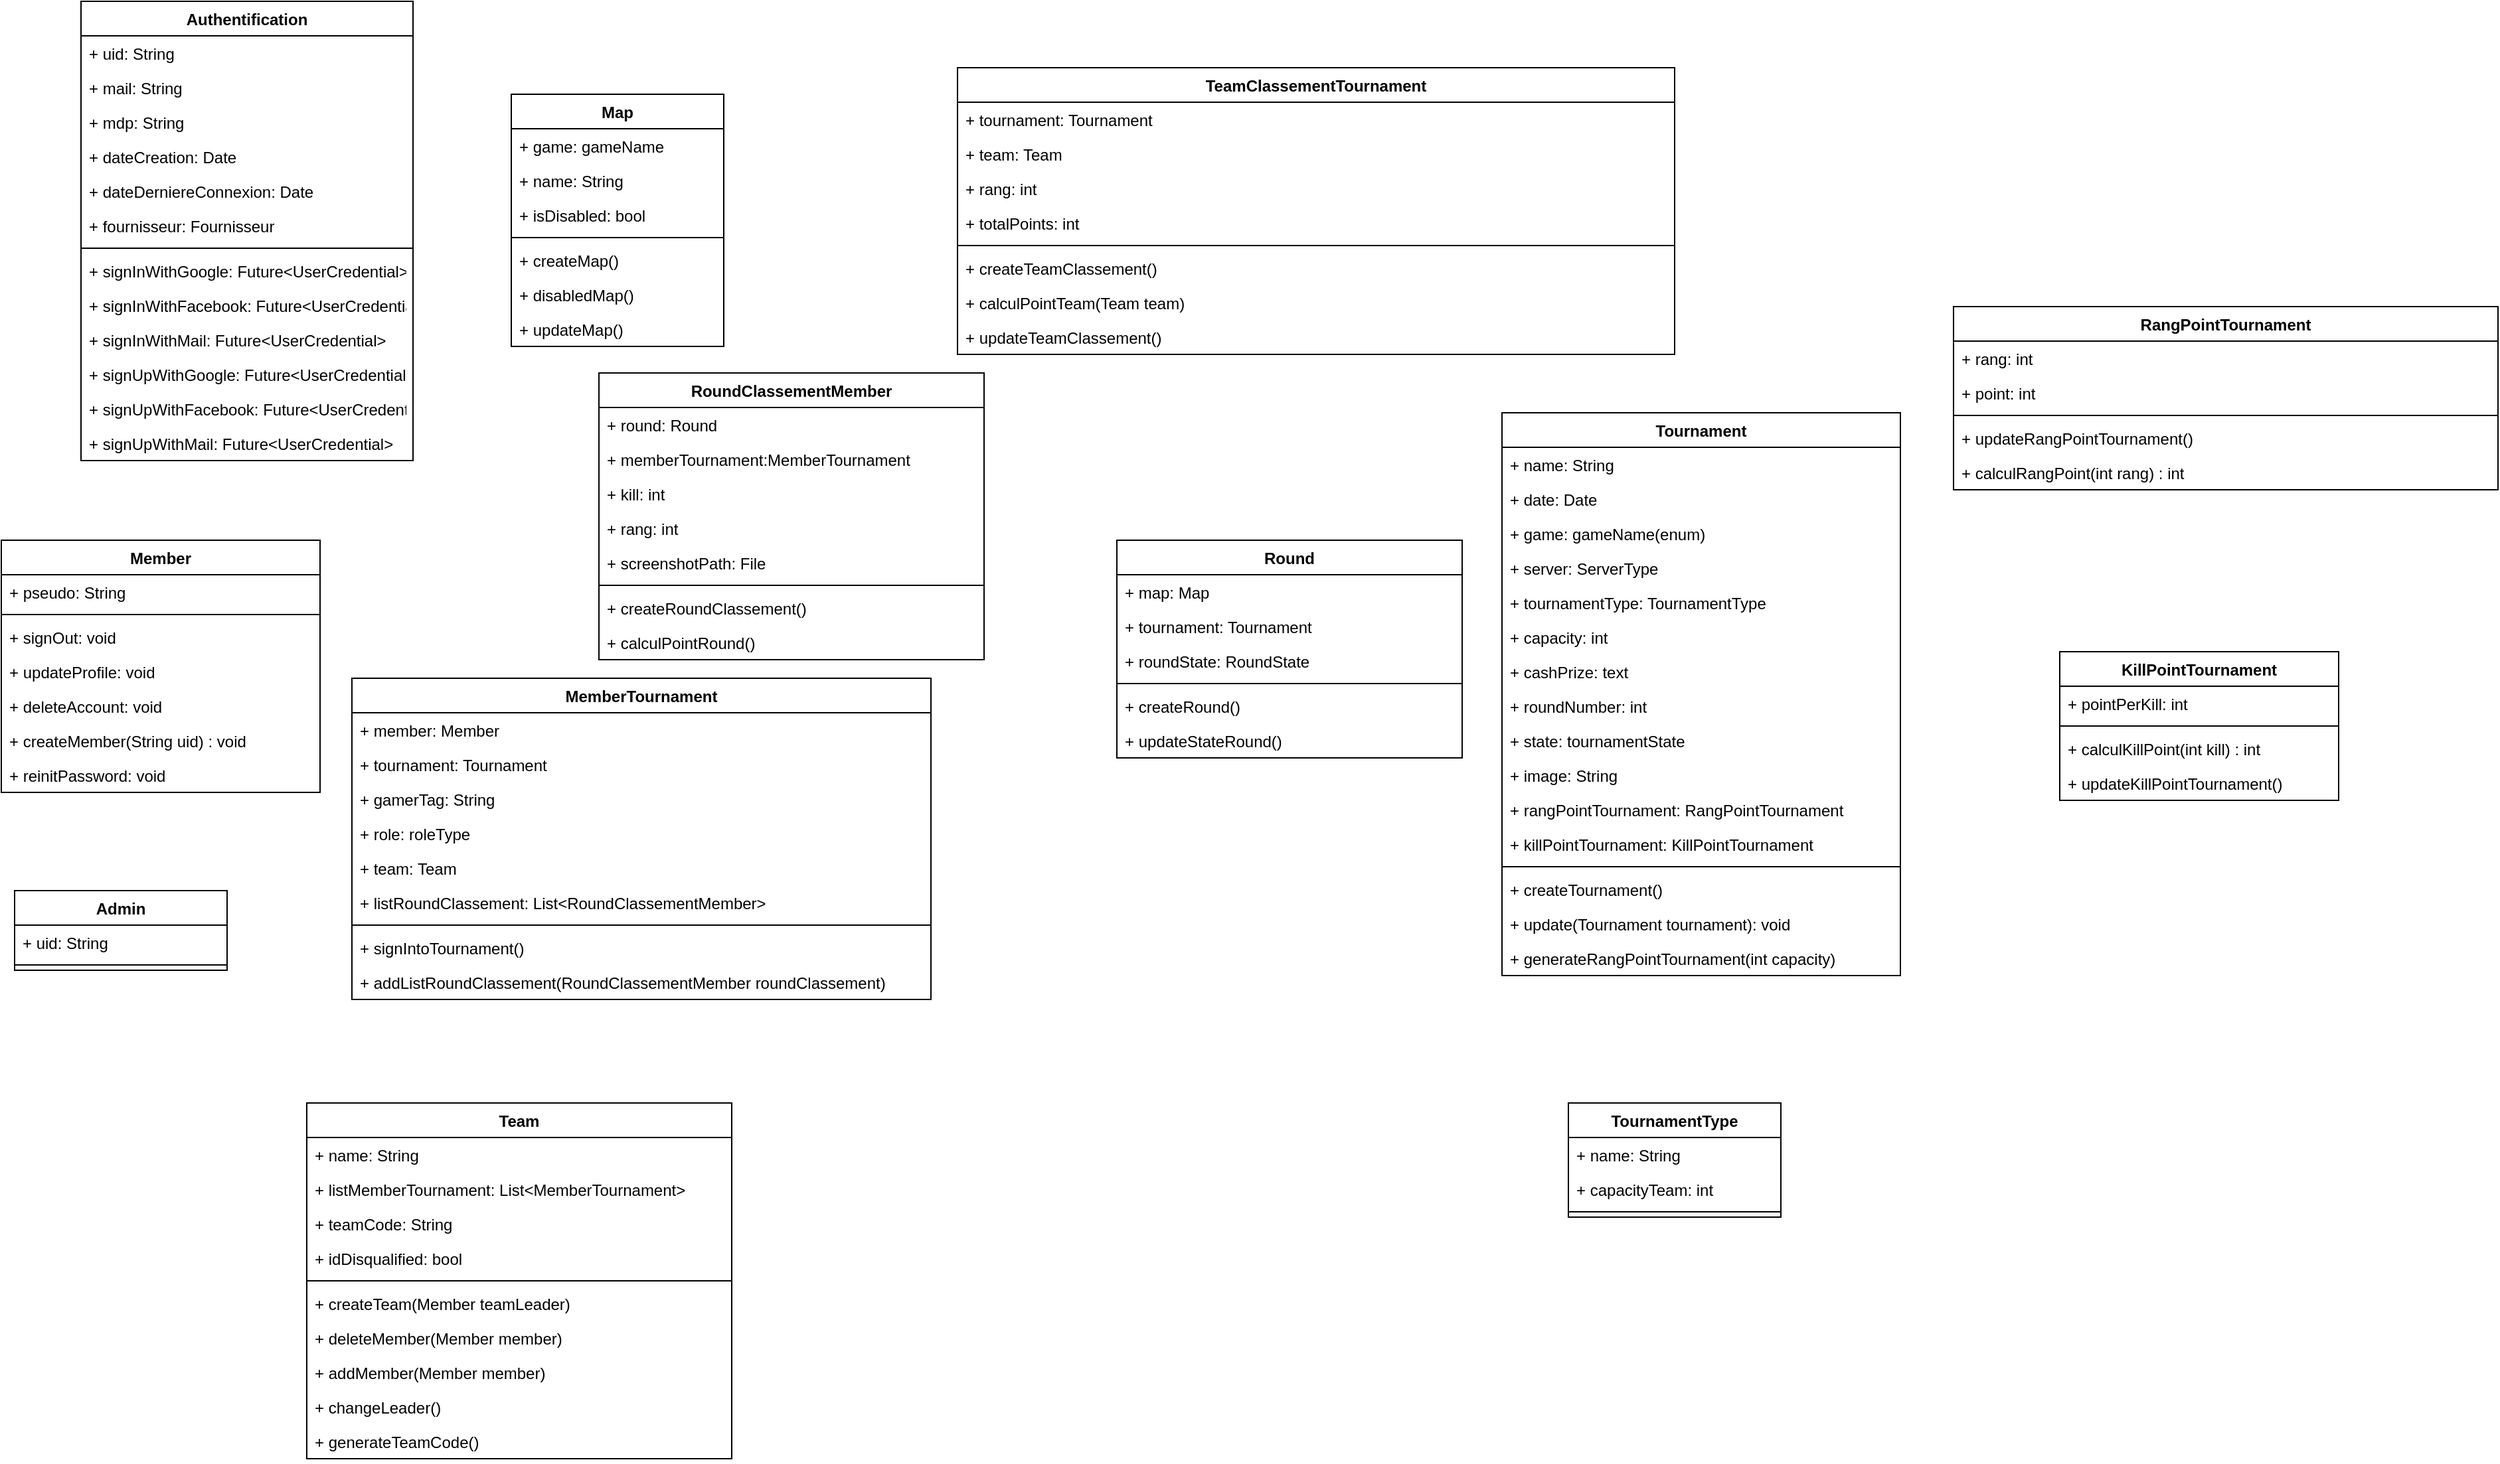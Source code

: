 <mxfile version="15.9.4" type="github">
  <diagram id="1tWPF88Opn-fbcpIkvMR" name="Page-1">
    <mxGraphModel dx="1726" dy="2124" grid="1" gridSize="10" guides="1" tooltips="1" connect="1" arrows="1" fold="1" page="1" pageScale="1" pageWidth="827" pageHeight="1169" math="0" shadow="0">
      <root>
        <mxCell id="0" />
        <mxCell id="1" parent="0" />
        <mxCell id="F7KjwhcBr52z3wiSlFCa-5" value="Member" style="swimlane;fontStyle=1;align=center;verticalAlign=top;childLayout=stackLayout;horizontal=1;startSize=26;horizontalStack=0;resizeParent=1;resizeParentMax=0;resizeLast=0;collapsible=1;marginBottom=0;" vertex="1" parent="1">
          <mxGeometry x="30" y="396" width="240" height="190" as="geometry" />
        </mxCell>
        <mxCell id="F7KjwhcBr52z3wiSlFCa-10" value="+ pseudo: String&#xa;" style="text;strokeColor=none;fillColor=none;align=left;verticalAlign=top;spacingLeft=4;spacingRight=4;overflow=hidden;rotatable=0;points=[[0,0.5],[1,0.5]];portConstraint=eastwest;" vertex="1" parent="F7KjwhcBr52z3wiSlFCa-5">
          <mxGeometry y="26" width="240" height="26" as="geometry" />
        </mxCell>
        <mxCell id="F7KjwhcBr52z3wiSlFCa-7" value="" style="line;strokeWidth=1;fillColor=none;align=left;verticalAlign=middle;spacingTop=-1;spacingLeft=3;spacingRight=3;rotatable=0;labelPosition=right;points=[];portConstraint=eastwest;" vertex="1" parent="F7KjwhcBr52z3wiSlFCa-5">
          <mxGeometry y="52" width="240" height="8" as="geometry" />
        </mxCell>
        <mxCell id="F7KjwhcBr52z3wiSlFCa-8" value="+ signOut: void" style="text;strokeColor=none;fillColor=none;align=left;verticalAlign=top;spacingLeft=4;spacingRight=4;overflow=hidden;rotatable=0;points=[[0,0.5],[1,0.5]];portConstraint=eastwest;" vertex="1" parent="F7KjwhcBr52z3wiSlFCa-5">
          <mxGeometry y="60" width="240" height="26" as="geometry" />
        </mxCell>
        <mxCell id="F7KjwhcBr52z3wiSlFCa-114" value="+ updateProfile: void" style="text;strokeColor=none;fillColor=none;align=left;verticalAlign=top;spacingLeft=4;spacingRight=4;overflow=hidden;rotatable=0;points=[[0,0.5],[1,0.5]];portConstraint=eastwest;" vertex="1" parent="F7KjwhcBr52z3wiSlFCa-5">
          <mxGeometry y="86" width="240" height="26" as="geometry" />
        </mxCell>
        <mxCell id="F7KjwhcBr52z3wiSlFCa-115" value="+ deleteAccount: void" style="text;strokeColor=none;fillColor=none;align=left;verticalAlign=top;spacingLeft=4;spacingRight=4;overflow=hidden;rotatable=0;points=[[0,0.5],[1,0.5]];portConstraint=eastwest;" vertex="1" parent="F7KjwhcBr52z3wiSlFCa-5">
          <mxGeometry y="112" width="240" height="26" as="geometry" />
        </mxCell>
        <mxCell id="F7KjwhcBr52z3wiSlFCa-120" value="+ createMember(String uid) : void" style="text;strokeColor=none;fillColor=none;align=left;verticalAlign=top;spacingLeft=4;spacingRight=4;overflow=hidden;rotatable=0;points=[[0,0.5],[1,0.5]];portConstraint=eastwest;" vertex="1" parent="F7KjwhcBr52z3wiSlFCa-5">
          <mxGeometry y="138" width="240" height="26" as="geometry" />
        </mxCell>
        <mxCell id="F7KjwhcBr52z3wiSlFCa-122" value="+ reinitPassword: void" style="text;strokeColor=none;fillColor=none;align=left;verticalAlign=top;spacingLeft=4;spacingRight=4;overflow=hidden;rotatable=0;points=[[0,0.5],[1,0.5]];portConstraint=eastwest;" vertex="1" parent="F7KjwhcBr52z3wiSlFCa-5">
          <mxGeometry y="164" width="240" height="26" as="geometry" />
        </mxCell>
        <mxCell id="F7KjwhcBr52z3wiSlFCa-12" value="Authentification" style="swimlane;fontStyle=1;align=center;verticalAlign=top;childLayout=stackLayout;horizontal=1;startSize=26;horizontalStack=0;resizeParent=1;resizeParentMax=0;resizeLast=0;collapsible=1;marginBottom=0;" vertex="1" parent="1">
          <mxGeometry x="90" y="-10" width="250" height="346" as="geometry" />
        </mxCell>
        <mxCell id="F7KjwhcBr52z3wiSlFCa-13" value="+ uid: String" style="text;strokeColor=none;fillColor=none;align=left;verticalAlign=top;spacingLeft=4;spacingRight=4;overflow=hidden;rotatable=0;points=[[0,0.5],[1,0.5]];portConstraint=eastwest;" vertex="1" parent="F7KjwhcBr52z3wiSlFCa-12">
          <mxGeometry y="26" width="250" height="26" as="geometry" />
        </mxCell>
        <mxCell id="F7KjwhcBr52z3wiSlFCa-16" value="+ mail: String" style="text;strokeColor=none;fillColor=none;align=left;verticalAlign=top;spacingLeft=4;spacingRight=4;overflow=hidden;rotatable=0;points=[[0,0.5],[1,0.5]];portConstraint=eastwest;" vertex="1" parent="F7KjwhcBr52z3wiSlFCa-12">
          <mxGeometry y="52" width="250" height="26" as="geometry" />
        </mxCell>
        <mxCell id="F7KjwhcBr52z3wiSlFCa-17" value="+ mdp: String" style="text;strokeColor=none;fillColor=none;align=left;verticalAlign=top;spacingLeft=4;spacingRight=4;overflow=hidden;rotatable=0;points=[[0,0.5],[1,0.5]];portConstraint=eastwest;" vertex="1" parent="F7KjwhcBr52z3wiSlFCa-12">
          <mxGeometry y="78" width="250" height="26" as="geometry" />
        </mxCell>
        <mxCell id="F7KjwhcBr52z3wiSlFCa-18" value="+ dateCreation: Date" style="text;strokeColor=none;fillColor=none;align=left;verticalAlign=top;spacingLeft=4;spacingRight=4;overflow=hidden;rotatable=0;points=[[0,0.5],[1,0.5]];portConstraint=eastwest;" vertex="1" parent="F7KjwhcBr52z3wiSlFCa-12">
          <mxGeometry y="104" width="250" height="26" as="geometry" />
        </mxCell>
        <mxCell id="F7KjwhcBr52z3wiSlFCa-19" value="+ dateDerniereConnexion: Date" style="text;strokeColor=none;fillColor=none;align=left;verticalAlign=top;spacingLeft=4;spacingRight=4;overflow=hidden;rotatable=0;points=[[0,0.5],[1,0.5]];portConstraint=eastwest;" vertex="1" parent="F7KjwhcBr52z3wiSlFCa-12">
          <mxGeometry y="130" width="250" height="26" as="geometry" />
        </mxCell>
        <mxCell id="F7KjwhcBr52z3wiSlFCa-20" value="+ fournisseur: Fournisseur" style="text;strokeColor=none;fillColor=none;align=left;verticalAlign=top;spacingLeft=4;spacingRight=4;overflow=hidden;rotatable=0;points=[[0,0.5],[1,0.5]];portConstraint=eastwest;" vertex="1" parent="F7KjwhcBr52z3wiSlFCa-12">
          <mxGeometry y="156" width="250" height="26" as="geometry" />
        </mxCell>
        <mxCell id="F7KjwhcBr52z3wiSlFCa-14" value="" style="line;strokeWidth=1;fillColor=none;align=left;verticalAlign=middle;spacingTop=-1;spacingLeft=3;spacingRight=3;rotatable=0;labelPosition=right;points=[];portConstraint=eastwest;" vertex="1" parent="F7KjwhcBr52z3wiSlFCa-12">
          <mxGeometry y="182" width="250" height="8" as="geometry" />
        </mxCell>
        <mxCell id="F7KjwhcBr52z3wiSlFCa-15" value="+ signInWithGoogle: Future&lt;UserCredential&gt;" style="text;strokeColor=none;fillColor=none;align=left;verticalAlign=top;spacingLeft=4;spacingRight=4;overflow=hidden;rotatable=0;points=[[0,0.5],[1,0.5]];portConstraint=eastwest;" vertex="1" parent="F7KjwhcBr52z3wiSlFCa-12">
          <mxGeometry y="190" width="250" height="26" as="geometry" />
        </mxCell>
        <mxCell id="F7KjwhcBr52z3wiSlFCa-21" value="+ signInWithFacebook: Future&lt;UserCredential&gt;" style="text;strokeColor=none;fillColor=none;align=left;verticalAlign=top;spacingLeft=4;spacingRight=4;overflow=hidden;rotatable=0;points=[[0,0.5],[1,0.5]];portConstraint=eastwest;" vertex="1" parent="F7KjwhcBr52z3wiSlFCa-12">
          <mxGeometry y="216" width="250" height="26" as="geometry" />
        </mxCell>
        <mxCell id="F7KjwhcBr52z3wiSlFCa-22" value="+ signInWithMail: Future&lt;UserCredential&gt;" style="text;strokeColor=none;fillColor=none;align=left;verticalAlign=top;spacingLeft=4;spacingRight=4;overflow=hidden;rotatable=0;points=[[0,0.5],[1,0.5]];portConstraint=eastwest;" vertex="1" parent="F7KjwhcBr52z3wiSlFCa-12">
          <mxGeometry y="242" width="250" height="26" as="geometry" />
        </mxCell>
        <mxCell id="F7KjwhcBr52z3wiSlFCa-116" value="+ signUpWithGoogle: Future&lt;UserCredential&gt;" style="text;strokeColor=none;fillColor=none;align=left;verticalAlign=top;spacingLeft=4;spacingRight=4;overflow=hidden;rotatable=0;points=[[0,0.5],[1,0.5]];portConstraint=eastwest;" vertex="1" parent="F7KjwhcBr52z3wiSlFCa-12">
          <mxGeometry y="268" width="250" height="26" as="geometry" />
        </mxCell>
        <mxCell id="F7KjwhcBr52z3wiSlFCa-117" value="+ signUpWithFacebook: Future&lt;UserCredential&gt;" style="text;strokeColor=none;fillColor=none;align=left;verticalAlign=top;spacingLeft=4;spacingRight=4;overflow=hidden;rotatable=0;points=[[0,0.5],[1,0.5]];portConstraint=eastwest;" vertex="1" parent="F7KjwhcBr52z3wiSlFCa-12">
          <mxGeometry y="294" width="250" height="26" as="geometry" />
        </mxCell>
        <mxCell id="F7KjwhcBr52z3wiSlFCa-118" value="+ signUpWithMail: Future&lt;UserCredential&gt;" style="text;strokeColor=none;fillColor=none;align=left;verticalAlign=top;spacingLeft=4;spacingRight=4;overflow=hidden;rotatable=0;points=[[0,0.5],[1,0.5]];portConstraint=eastwest;" vertex="1" parent="F7KjwhcBr52z3wiSlFCa-12">
          <mxGeometry y="320" width="250" height="26" as="geometry" />
        </mxCell>
        <mxCell id="F7KjwhcBr52z3wiSlFCa-27" value="Tournament" style="swimlane;fontStyle=1;align=center;verticalAlign=top;childLayout=stackLayout;horizontal=1;startSize=26;horizontalStack=0;resizeParent=1;resizeParentMax=0;resizeLast=0;collapsible=1;marginBottom=0;" vertex="1" parent="1">
          <mxGeometry x="1160" y="300" width="300" height="424" as="geometry" />
        </mxCell>
        <mxCell id="F7KjwhcBr52z3wiSlFCa-28" value="+ name: String" style="text;strokeColor=none;fillColor=none;align=left;verticalAlign=top;spacingLeft=4;spacingRight=4;overflow=hidden;rotatable=0;points=[[0,0.5],[1,0.5]];portConstraint=eastwest;" vertex="1" parent="F7KjwhcBr52z3wiSlFCa-27">
          <mxGeometry y="26" width="300" height="26" as="geometry" />
        </mxCell>
        <mxCell id="F7KjwhcBr52z3wiSlFCa-31" value="+ date: Date" style="text;strokeColor=none;fillColor=none;align=left;verticalAlign=top;spacingLeft=4;spacingRight=4;overflow=hidden;rotatable=0;points=[[0,0.5],[1,0.5]];portConstraint=eastwest;" vertex="1" parent="F7KjwhcBr52z3wiSlFCa-27">
          <mxGeometry y="52" width="300" height="26" as="geometry" />
        </mxCell>
        <mxCell id="F7KjwhcBr52z3wiSlFCa-32" value="+ game: gameName(enum)" style="text;strokeColor=none;fillColor=none;align=left;verticalAlign=top;spacingLeft=4;spacingRight=4;overflow=hidden;rotatable=0;points=[[0,0.5],[1,0.5]];portConstraint=eastwest;" vertex="1" parent="F7KjwhcBr52z3wiSlFCa-27">
          <mxGeometry y="78" width="300" height="26" as="geometry" />
        </mxCell>
        <mxCell id="F7KjwhcBr52z3wiSlFCa-33" value="+ server: ServerType" style="text;strokeColor=none;fillColor=none;align=left;verticalAlign=top;spacingLeft=4;spacingRight=4;overflow=hidden;rotatable=0;points=[[0,0.5],[1,0.5]];portConstraint=eastwest;" vertex="1" parent="F7KjwhcBr52z3wiSlFCa-27">
          <mxGeometry y="104" width="300" height="26" as="geometry" />
        </mxCell>
        <mxCell id="F7KjwhcBr52z3wiSlFCa-35" value="+ tournamentType: TournamentType" style="text;strokeColor=none;fillColor=none;align=left;verticalAlign=top;spacingLeft=4;spacingRight=4;overflow=hidden;rotatable=0;points=[[0,0.5],[1,0.5]];portConstraint=eastwest;" vertex="1" parent="F7KjwhcBr52z3wiSlFCa-27">
          <mxGeometry y="130" width="300" height="26" as="geometry" />
        </mxCell>
        <mxCell id="F7KjwhcBr52z3wiSlFCa-36" value="+ capacity: int" style="text;strokeColor=none;fillColor=none;align=left;verticalAlign=top;spacingLeft=4;spacingRight=4;overflow=hidden;rotatable=0;points=[[0,0.5],[1,0.5]];portConstraint=eastwest;" vertex="1" parent="F7KjwhcBr52z3wiSlFCa-27">
          <mxGeometry y="156" width="300" height="26" as="geometry" />
        </mxCell>
        <mxCell id="F7KjwhcBr52z3wiSlFCa-37" value="+ cashPrize: text" style="text;strokeColor=none;fillColor=none;align=left;verticalAlign=top;spacingLeft=4;spacingRight=4;overflow=hidden;rotatable=0;points=[[0,0.5],[1,0.5]];portConstraint=eastwest;" vertex="1" parent="F7KjwhcBr52z3wiSlFCa-27">
          <mxGeometry y="182" width="300" height="26" as="geometry" />
        </mxCell>
        <mxCell id="F7KjwhcBr52z3wiSlFCa-46" value="+ roundNumber: int" style="text;strokeColor=none;fillColor=none;align=left;verticalAlign=top;spacingLeft=4;spacingRight=4;overflow=hidden;rotatable=0;points=[[0,0.5],[1,0.5]];portConstraint=eastwest;" vertex="1" parent="F7KjwhcBr52z3wiSlFCa-27">
          <mxGeometry y="208" width="300" height="26" as="geometry" />
        </mxCell>
        <mxCell id="F7KjwhcBr52z3wiSlFCa-59" value="+ state: tournamentState" style="text;strokeColor=none;fillColor=none;align=left;verticalAlign=top;spacingLeft=4;spacingRight=4;overflow=hidden;rotatable=0;points=[[0,0.5],[1,0.5]];portConstraint=eastwest;" vertex="1" parent="F7KjwhcBr52z3wiSlFCa-27">
          <mxGeometry y="234" width="300" height="26" as="geometry" />
        </mxCell>
        <mxCell id="F7KjwhcBr52z3wiSlFCa-113" value="+ image: String" style="text;strokeColor=none;fillColor=none;align=left;verticalAlign=top;spacingLeft=4;spacingRight=4;overflow=hidden;rotatable=0;points=[[0,0.5],[1,0.5]];portConstraint=eastwest;" vertex="1" parent="F7KjwhcBr52z3wiSlFCa-27">
          <mxGeometry y="260" width="300" height="26" as="geometry" />
        </mxCell>
        <mxCell id="F7KjwhcBr52z3wiSlFCa-144" value="+ rangPointTournament: RangPointTournament" style="text;strokeColor=none;fillColor=none;align=left;verticalAlign=top;spacingLeft=4;spacingRight=4;overflow=hidden;rotatable=0;points=[[0,0.5],[1,0.5]];portConstraint=eastwest;" vertex="1" parent="F7KjwhcBr52z3wiSlFCa-27">
          <mxGeometry y="286" width="300" height="26" as="geometry" />
        </mxCell>
        <mxCell id="F7KjwhcBr52z3wiSlFCa-145" value="+ killPointTournament: KillPointTournament" style="text;strokeColor=none;fillColor=none;align=left;verticalAlign=top;spacingLeft=4;spacingRight=4;overflow=hidden;rotatable=0;points=[[0,0.5],[1,0.5]];portConstraint=eastwest;" vertex="1" parent="F7KjwhcBr52z3wiSlFCa-27">
          <mxGeometry y="312" width="300" height="26" as="geometry" />
        </mxCell>
        <mxCell id="F7KjwhcBr52z3wiSlFCa-29" value="" style="line;strokeWidth=1;fillColor=none;align=left;verticalAlign=middle;spacingTop=-1;spacingLeft=3;spacingRight=3;rotatable=0;labelPosition=right;points=[];portConstraint=eastwest;" vertex="1" parent="F7KjwhcBr52z3wiSlFCa-27">
          <mxGeometry y="338" width="300" height="8" as="geometry" />
        </mxCell>
        <mxCell id="F7KjwhcBr52z3wiSlFCa-30" value="+ createTournament()" style="text;strokeColor=none;fillColor=none;align=left;verticalAlign=top;spacingLeft=4;spacingRight=4;overflow=hidden;rotatable=0;points=[[0,0.5],[1,0.5]];portConstraint=eastwest;" vertex="1" parent="F7KjwhcBr52z3wiSlFCa-27">
          <mxGeometry y="346" width="300" height="26" as="geometry" />
        </mxCell>
        <mxCell id="F7KjwhcBr52z3wiSlFCa-123" value="+ update(Tournament tournament): void" style="text;strokeColor=none;fillColor=none;align=left;verticalAlign=top;spacingLeft=4;spacingRight=4;overflow=hidden;rotatable=0;points=[[0,0.5],[1,0.5]];portConstraint=eastwest;" vertex="1" parent="F7KjwhcBr52z3wiSlFCa-27">
          <mxGeometry y="372" width="300" height="26" as="geometry" />
        </mxCell>
        <mxCell id="F7KjwhcBr52z3wiSlFCa-146" value="+ generateRangPointTournament(int capacity)" style="text;strokeColor=none;fillColor=none;align=left;verticalAlign=top;spacingLeft=4;spacingRight=4;overflow=hidden;rotatable=0;points=[[0,0.5],[1,0.5]];portConstraint=eastwest;" vertex="1" parent="F7KjwhcBr52z3wiSlFCa-27">
          <mxGeometry y="398" width="300" height="26" as="geometry" />
        </mxCell>
        <mxCell id="F7KjwhcBr52z3wiSlFCa-38" value="Admin" style="swimlane;fontStyle=1;align=center;verticalAlign=top;childLayout=stackLayout;horizontal=1;startSize=26;horizontalStack=0;resizeParent=1;resizeParentMax=0;resizeLast=0;collapsible=1;marginBottom=0;" vertex="1" parent="1">
          <mxGeometry x="40" y="660" width="160" height="60" as="geometry" />
        </mxCell>
        <mxCell id="F7KjwhcBr52z3wiSlFCa-39" value="+ uid: String" style="text;strokeColor=none;fillColor=none;align=left;verticalAlign=top;spacingLeft=4;spacingRight=4;overflow=hidden;rotatable=0;points=[[0,0.5],[1,0.5]];portConstraint=eastwest;" vertex="1" parent="F7KjwhcBr52z3wiSlFCa-38">
          <mxGeometry y="26" width="160" height="26" as="geometry" />
        </mxCell>
        <mxCell id="F7KjwhcBr52z3wiSlFCa-40" value="" style="line;strokeWidth=1;fillColor=none;align=left;verticalAlign=middle;spacingTop=-1;spacingLeft=3;spacingRight=3;rotatable=0;labelPosition=right;points=[];portConstraint=eastwest;" vertex="1" parent="F7KjwhcBr52z3wiSlFCa-38">
          <mxGeometry y="52" width="160" height="8" as="geometry" />
        </mxCell>
        <mxCell id="F7KjwhcBr52z3wiSlFCa-42" value="Round" style="swimlane;fontStyle=1;align=center;verticalAlign=top;childLayout=stackLayout;horizontal=1;startSize=26;horizontalStack=0;resizeParent=1;resizeParentMax=0;resizeLast=0;collapsible=1;marginBottom=0;" vertex="1" parent="1">
          <mxGeometry x="870" y="396" width="260" height="164" as="geometry" />
        </mxCell>
        <mxCell id="F7KjwhcBr52z3wiSlFCa-43" value="+ map: Map" style="text;strokeColor=none;fillColor=none;align=left;verticalAlign=top;spacingLeft=4;spacingRight=4;overflow=hidden;rotatable=0;points=[[0,0.5],[1,0.5]];portConstraint=eastwest;" vertex="1" parent="F7KjwhcBr52z3wiSlFCa-42">
          <mxGeometry y="26" width="260" height="26" as="geometry" />
        </mxCell>
        <mxCell id="F7KjwhcBr52z3wiSlFCa-47" value="+ tournament: Tournament" style="text;strokeColor=none;fillColor=none;align=left;verticalAlign=top;spacingLeft=4;spacingRight=4;overflow=hidden;rotatable=0;points=[[0,0.5],[1,0.5]];portConstraint=eastwest;" vertex="1" parent="F7KjwhcBr52z3wiSlFCa-42">
          <mxGeometry y="52" width="260" height="26" as="geometry" />
        </mxCell>
        <mxCell id="F7KjwhcBr52z3wiSlFCa-131" value="+ roundState: RoundState" style="text;strokeColor=none;fillColor=none;align=left;verticalAlign=top;spacingLeft=4;spacingRight=4;overflow=hidden;rotatable=0;points=[[0,0.5],[1,0.5]];portConstraint=eastwest;" vertex="1" parent="F7KjwhcBr52z3wiSlFCa-42">
          <mxGeometry y="78" width="260" height="26" as="geometry" />
        </mxCell>
        <mxCell id="F7KjwhcBr52z3wiSlFCa-44" value="" style="line;strokeWidth=1;fillColor=none;align=left;verticalAlign=middle;spacingTop=-1;spacingLeft=3;spacingRight=3;rotatable=0;labelPosition=right;points=[];portConstraint=eastwest;" vertex="1" parent="F7KjwhcBr52z3wiSlFCa-42">
          <mxGeometry y="104" width="260" height="8" as="geometry" />
        </mxCell>
        <mxCell id="F7KjwhcBr52z3wiSlFCa-45" value="+ createRound()" style="text;strokeColor=none;fillColor=none;align=left;verticalAlign=top;spacingLeft=4;spacingRight=4;overflow=hidden;rotatable=0;points=[[0,0.5],[1,0.5]];portConstraint=eastwest;" vertex="1" parent="F7KjwhcBr52z3wiSlFCa-42">
          <mxGeometry y="112" width="260" height="26" as="geometry" />
        </mxCell>
        <mxCell id="F7KjwhcBr52z3wiSlFCa-132" value="+ updateStateRound()" style="text;strokeColor=none;fillColor=none;align=left;verticalAlign=top;spacingLeft=4;spacingRight=4;overflow=hidden;rotatable=0;points=[[0,0.5],[1,0.5]];portConstraint=eastwest;" vertex="1" parent="F7KjwhcBr52z3wiSlFCa-42">
          <mxGeometry y="138" width="260" height="26" as="geometry" />
        </mxCell>
        <mxCell id="F7KjwhcBr52z3wiSlFCa-48" value="Map" style="swimlane;fontStyle=1;align=center;verticalAlign=top;childLayout=stackLayout;horizontal=1;startSize=26;horizontalStack=0;resizeParent=1;resizeParentMax=0;resizeLast=0;collapsible=1;marginBottom=0;" vertex="1" parent="1">
          <mxGeometry x="414" y="60" width="160" height="190" as="geometry" />
        </mxCell>
        <mxCell id="F7KjwhcBr52z3wiSlFCa-49" value="+ game: gameName" style="text;strokeColor=none;fillColor=none;align=left;verticalAlign=top;spacingLeft=4;spacingRight=4;overflow=hidden;rotatable=0;points=[[0,0.5],[1,0.5]];portConstraint=eastwest;" vertex="1" parent="F7KjwhcBr52z3wiSlFCa-48">
          <mxGeometry y="26" width="160" height="26" as="geometry" />
        </mxCell>
        <mxCell id="F7KjwhcBr52z3wiSlFCa-52" value="+ name: String" style="text;strokeColor=none;fillColor=none;align=left;verticalAlign=top;spacingLeft=4;spacingRight=4;overflow=hidden;rotatable=0;points=[[0,0.5],[1,0.5]];portConstraint=eastwest;" vertex="1" parent="F7KjwhcBr52z3wiSlFCa-48">
          <mxGeometry y="52" width="160" height="26" as="geometry" />
        </mxCell>
        <mxCell id="F7KjwhcBr52z3wiSlFCa-53" value="+ isDisabled: bool" style="text;strokeColor=none;fillColor=none;align=left;verticalAlign=top;spacingLeft=4;spacingRight=4;overflow=hidden;rotatable=0;points=[[0,0.5],[1,0.5]];portConstraint=eastwest;" vertex="1" parent="F7KjwhcBr52z3wiSlFCa-48">
          <mxGeometry y="78" width="160" height="26" as="geometry" />
        </mxCell>
        <mxCell id="F7KjwhcBr52z3wiSlFCa-50" value="" style="line;strokeWidth=1;fillColor=none;align=left;verticalAlign=middle;spacingTop=-1;spacingLeft=3;spacingRight=3;rotatable=0;labelPosition=right;points=[];portConstraint=eastwest;" vertex="1" parent="F7KjwhcBr52z3wiSlFCa-48">
          <mxGeometry y="104" width="160" height="8" as="geometry" />
        </mxCell>
        <mxCell id="F7KjwhcBr52z3wiSlFCa-51" value="+ createMap()" style="text;strokeColor=none;fillColor=none;align=left;verticalAlign=top;spacingLeft=4;spacingRight=4;overflow=hidden;rotatable=0;points=[[0,0.5],[1,0.5]];portConstraint=eastwest;" vertex="1" parent="F7KjwhcBr52z3wiSlFCa-48">
          <mxGeometry y="112" width="160" height="26" as="geometry" />
        </mxCell>
        <mxCell id="F7KjwhcBr52z3wiSlFCa-127" value="+ disabledMap()" style="text;strokeColor=none;fillColor=none;align=left;verticalAlign=top;spacingLeft=4;spacingRight=4;overflow=hidden;rotatable=0;points=[[0,0.5],[1,0.5]];portConstraint=eastwest;" vertex="1" parent="F7KjwhcBr52z3wiSlFCa-48">
          <mxGeometry y="138" width="160" height="26" as="geometry" />
        </mxCell>
        <mxCell id="F7KjwhcBr52z3wiSlFCa-128" value="+ updateMap()" style="text;strokeColor=none;fillColor=none;align=left;verticalAlign=top;spacingLeft=4;spacingRight=4;overflow=hidden;rotatable=0;points=[[0,0.5],[1,0.5]];portConstraint=eastwest;" vertex="1" parent="F7KjwhcBr52z3wiSlFCa-48">
          <mxGeometry y="164" width="160" height="26" as="geometry" />
        </mxCell>
        <mxCell id="F7KjwhcBr52z3wiSlFCa-55" value="Team" style="swimlane;fontStyle=1;align=center;verticalAlign=top;childLayout=stackLayout;horizontal=1;startSize=26;horizontalStack=0;resizeParent=1;resizeParentMax=0;resizeLast=0;collapsible=1;marginBottom=0;" vertex="1" parent="1">
          <mxGeometry x="260" y="820" width="320" height="268" as="geometry" />
        </mxCell>
        <mxCell id="F7KjwhcBr52z3wiSlFCa-56" value="+ name: String" style="text;strokeColor=none;fillColor=none;align=left;verticalAlign=top;spacingLeft=4;spacingRight=4;overflow=hidden;rotatable=0;points=[[0,0.5],[1,0.5]];portConstraint=eastwest;" vertex="1" parent="F7KjwhcBr52z3wiSlFCa-55">
          <mxGeometry y="26" width="320" height="26" as="geometry" />
        </mxCell>
        <mxCell id="F7KjwhcBr52z3wiSlFCa-60" value="+ listMemberTournament: List&lt;MemberTournament&gt;" style="text;strokeColor=none;fillColor=none;align=left;verticalAlign=top;spacingLeft=4;spacingRight=4;overflow=hidden;rotatable=0;points=[[0,0.5],[1,0.5]];portConstraint=eastwest;" vertex="1" parent="F7KjwhcBr52z3wiSlFCa-55">
          <mxGeometry y="52" width="320" height="26" as="geometry" />
        </mxCell>
        <mxCell id="F7KjwhcBr52z3wiSlFCa-74" value="+ teamCode: String" style="text;strokeColor=none;fillColor=none;align=left;verticalAlign=top;spacingLeft=4;spacingRight=4;overflow=hidden;rotatable=0;points=[[0,0.5],[1,0.5]];portConstraint=eastwest;" vertex="1" parent="F7KjwhcBr52z3wiSlFCa-55">
          <mxGeometry y="78" width="320" height="26" as="geometry" />
        </mxCell>
        <mxCell id="F7KjwhcBr52z3wiSlFCa-111" value="+ idDisqualified: bool" style="text;strokeColor=none;fillColor=none;align=left;verticalAlign=top;spacingLeft=4;spacingRight=4;overflow=hidden;rotatable=0;points=[[0,0.5],[1,0.5]];portConstraint=eastwest;" vertex="1" parent="F7KjwhcBr52z3wiSlFCa-55">
          <mxGeometry y="104" width="320" height="26" as="geometry" />
        </mxCell>
        <mxCell id="F7KjwhcBr52z3wiSlFCa-57" value="" style="line;strokeWidth=1;fillColor=none;align=left;verticalAlign=middle;spacingTop=-1;spacingLeft=3;spacingRight=3;rotatable=0;labelPosition=right;points=[];portConstraint=eastwest;" vertex="1" parent="F7KjwhcBr52z3wiSlFCa-55">
          <mxGeometry y="130" width="320" height="8" as="geometry" />
        </mxCell>
        <mxCell id="F7KjwhcBr52z3wiSlFCa-58" value="+ createTeam(Member teamLeader)" style="text;strokeColor=none;fillColor=none;align=left;verticalAlign=top;spacingLeft=4;spacingRight=4;overflow=hidden;rotatable=0;points=[[0,0.5],[1,0.5]];portConstraint=eastwest;" vertex="1" parent="F7KjwhcBr52z3wiSlFCa-55">
          <mxGeometry y="138" width="320" height="26" as="geometry" />
        </mxCell>
        <mxCell id="F7KjwhcBr52z3wiSlFCa-126" value="+ deleteMember(Member member)" style="text;strokeColor=none;fillColor=none;align=left;verticalAlign=top;spacingLeft=4;spacingRight=4;overflow=hidden;rotatable=0;points=[[0,0.5],[1,0.5]];portConstraint=eastwest;" vertex="1" parent="F7KjwhcBr52z3wiSlFCa-55">
          <mxGeometry y="164" width="320" height="26" as="geometry" />
        </mxCell>
        <mxCell id="F7KjwhcBr52z3wiSlFCa-129" value="+ addMember(Member member)" style="text;strokeColor=none;fillColor=none;align=left;verticalAlign=top;spacingLeft=4;spacingRight=4;overflow=hidden;rotatable=0;points=[[0,0.5],[1,0.5]];portConstraint=eastwest;" vertex="1" parent="F7KjwhcBr52z3wiSlFCa-55">
          <mxGeometry y="190" width="320" height="26" as="geometry" />
        </mxCell>
        <mxCell id="F7KjwhcBr52z3wiSlFCa-130" value="+ changeLeader()" style="text;strokeColor=none;fillColor=none;align=left;verticalAlign=top;spacingLeft=4;spacingRight=4;overflow=hidden;rotatable=0;points=[[0,0.5],[1,0.5]];portConstraint=eastwest;" vertex="1" parent="F7KjwhcBr52z3wiSlFCa-55">
          <mxGeometry y="216" width="320" height="26" as="geometry" />
        </mxCell>
        <mxCell id="F7KjwhcBr52z3wiSlFCa-147" value="+ generateTeamCode()" style="text;strokeColor=none;fillColor=none;align=left;verticalAlign=top;spacingLeft=4;spacingRight=4;overflow=hidden;rotatable=0;points=[[0,0.5],[1,0.5]];portConstraint=eastwest;" vertex="1" parent="F7KjwhcBr52z3wiSlFCa-55">
          <mxGeometry y="242" width="320" height="26" as="geometry" />
        </mxCell>
        <mxCell id="F7KjwhcBr52z3wiSlFCa-61" value="MemberTournament" style="swimlane;fontStyle=1;align=center;verticalAlign=top;childLayout=stackLayout;horizontal=1;startSize=26;horizontalStack=0;resizeParent=1;resizeParentMax=0;resizeLast=0;collapsible=1;marginBottom=0;" vertex="1" parent="1">
          <mxGeometry x="294" y="500" width="436" height="242" as="geometry" />
        </mxCell>
        <mxCell id="F7KjwhcBr52z3wiSlFCa-62" value="+ member: Member" style="text;strokeColor=none;fillColor=none;align=left;verticalAlign=top;spacingLeft=4;spacingRight=4;overflow=hidden;rotatable=0;points=[[0,0.5],[1,0.5]];portConstraint=eastwest;" vertex="1" parent="F7KjwhcBr52z3wiSlFCa-61">
          <mxGeometry y="26" width="436" height="26" as="geometry" />
        </mxCell>
        <mxCell id="F7KjwhcBr52z3wiSlFCa-65" value="+ tournament: Tournament" style="text;strokeColor=none;fillColor=none;align=left;verticalAlign=top;spacingLeft=4;spacingRight=4;overflow=hidden;rotatable=0;points=[[0,0.5],[1,0.5]];portConstraint=eastwest;" vertex="1" parent="F7KjwhcBr52z3wiSlFCa-61">
          <mxGeometry y="52" width="436" height="26" as="geometry" />
        </mxCell>
        <mxCell id="F7KjwhcBr52z3wiSlFCa-67" value="+ gamerTag: String" style="text;strokeColor=none;fillColor=none;align=left;verticalAlign=top;spacingLeft=4;spacingRight=4;overflow=hidden;rotatable=0;points=[[0,0.5],[1,0.5]];portConstraint=eastwest;" vertex="1" parent="F7KjwhcBr52z3wiSlFCa-61">
          <mxGeometry y="78" width="436" height="26" as="geometry" />
        </mxCell>
        <mxCell id="F7KjwhcBr52z3wiSlFCa-68" value="+ role: roleType" style="text;strokeColor=none;fillColor=none;align=left;verticalAlign=top;spacingLeft=4;spacingRight=4;overflow=hidden;rotatable=0;points=[[0,0.5],[1,0.5]];portConstraint=eastwest;" vertex="1" parent="F7KjwhcBr52z3wiSlFCa-61">
          <mxGeometry y="104" width="436" height="26" as="geometry" />
        </mxCell>
        <mxCell id="F7KjwhcBr52z3wiSlFCa-139" value="+ team: Team" style="text;strokeColor=none;fillColor=none;align=left;verticalAlign=top;spacingLeft=4;spacingRight=4;overflow=hidden;rotatable=0;points=[[0,0.5],[1,0.5]];portConstraint=eastwest;" vertex="1" parent="F7KjwhcBr52z3wiSlFCa-61">
          <mxGeometry y="130" width="436" height="26" as="geometry" />
        </mxCell>
        <mxCell id="F7KjwhcBr52z3wiSlFCa-138" value="+ listRoundClassement: List&lt;RoundClassementMember&gt;" style="text;strokeColor=none;fillColor=none;align=left;verticalAlign=top;spacingLeft=4;spacingRight=4;overflow=hidden;rotatable=0;points=[[0,0.5],[1,0.5]];portConstraint=eastwest;" vertex="1" parent="F7KjwhcBr52z3wiSlFCa-61">
          <mxGeometry y="156" width="436" height="26" as="geometry" />
        </mxCell>
        <mxCell id="F7KjwhcBr52z3wiSlFCa-63" value="" style="line;strokeWidth=1;fillColor=none;align=left;verticalAlign=middle;spacingTop=-1;spacingLeft=3;spacingRight=3;rotatable=0;labelPosition=right;points=[];portConstraint=eastwest;" vertex="1" parent="F7KjwhcBr52z3wiSlFCa-61">
          <mxGeometry y="182" width="436" height="8" as="geometry" />
        </mxCell>
        <mxCell id="F7KjwhcBr52z3wiSlFCa-64" value="+ signIntoTournament()" style="text;strokeColor=none;fillColor=none;align=left;verticalAlign=top;spacingLeft=4;spacingRight=4;overflow=hidden;rotatable=0;points=[[0,0.5],[1,0.5]];portConstraint=eastwest;" vertex="1" parent="F7KjwhcBr52z3wiSlFCa-61">
          <mxGeometry y="190" width="436" height="26" as="geometry" />
        </mxCell>
        <mxCell id="F7KjwhcBr52z3wiSlFCa-140" value="+ addListRoundClassement(RoundClassementMember roundClassement)" style="text;strokeColor=none;fillColor=none;align=left;verticalAlign=top;spacingLeft=4;spacingRight=4;overflow=hidden;rotatable=0;points=[[0,0.5],[1,0.5]];portConstraint=eastwest;" vertex="1" parent="F7KjwhcBr52z3wiSlFCa-61">
          <mxGeometry y="216" width="436" height="26" as="geometry" />
        </mxCell>
        <mxCell id="F7KjwhcBr52z3wiSlFCa-69" value="TournamentType" style="swimlane;fontStyle=1;align=center;verticalAlign=top;childLayout=stackLayout;horizontal=1;startSize=26;horizontalStack=0;resizeParent=1;resizeParentMax=0;resizeLast=0;collapsible=1;marginBottom=0;" vertex="1" parent="1">
          <mxGeometry x="1210" y="820" width="160" height="86" as="geometry" />
        </mxCell>
        <mxCell id="F7KjwhcBr52z3wiSlFCa-70" value="+ name: String" style="text;strokeColor=none;fillColor=none;align=left;verticalAlign=top;spacingLeft=4;spacingRight=4;overflow=hidden;rotatable=0;points=[[0,0.5],[1,0.5]];portConstraint=eastwest;" vertex="1" parent="F7KjwhcBr52z3wiSlFCa-69">
          <mxGeometry y="26" width="160" height="26" as="geometry" />
        </mxCell>
        <mxCell id="F7KjwhcBr52z3wiSlFCa-73" value="+ capacityTeam: int" style="text;strokeColor=none;fillColor=none;align=left;verticalAlign=top;spacingLeft=4;spacingRight=4;overflow=hidden;rotatable=0;points=[[0,0.5],[1,0.5]];portConstraint=eastwest;" vertex="1" parent="F7KjwhcBr52z3wiSlFCa-69">
          <mxGeometry y="52" width="160" height="26" as="geometry" />
        </mxCell>
        <mxCell id="F7KjwhcBr52z3wiSlFCa-71" value="" style="line;strokeWidth=1;fillColor=none;align=left;verticalAlign=middle;spacingTop=-1;spacingLeft=3;spacingRight=3;rotatable=0;labelPosition=right;points=[];portConstraint=eastwest;" vertex="1" parent="F7KjwhcBr52z3wiSlFCa-69">
          <mxGeometry y="78" width="160" height="8" as="geometry" />
        </mxCell>
        <mxCell id="F7KjwhcBr52z3wiSlFCa-75" value="RoundClassementMember" style="swimlane;fontStyle=1;align=center;verticalAlign=top;childLayout=stackLayout;horizontal=1;startSize=26;horizontalStack=0;resizeParent=1;resizeParentMax=0;resizeLast=0;collapsible=1;marginBottom=0;" vertex="1" parent="1">
          <mxGeometry x="480" y="270" width="290" height="216" as="geometry" />
        </mxCell>
        <mxCell id="F7KjwhcBr52z3wiSlFCa-76" value="+ round: Round" style="text;strokeColor=none;fillColor=none;align=left;verticalAlign=top;spacingLeft=4;spacingRight=4;overflow=hidden;rotatable=0;points=[[0,0.5],[1,0.5]];portConstraint=eastwest;" vertex="1" parent="F7KjwhcBr52z3wiSlFCa-75">
          <mxGeometry y="26" width="290" height="26" as="geometry" />
        </mxCell>
        <mxCell id="F7KjwhcBr52z3wiSlFCa-79" value="+ memberTournament:MemberTournament" style="text;strokeColor=none;fillColor=none;align=left;verticalAlign=top;spacingLeft=4;spacingRight=4;overflow=hidden;rotatable=0;points=[[0,0.5],[1,0.5]];portConstraint=eastwest;" vertex="1" parent="F7KjwhcBr52z3wiSlFCa-75">
          <mxGeometry y="52" width="290" height="26" as="geometry" />
        </mxCell>
        <mxCell id="F7KjwhcBr52z3wiSlFCa-80" value="+ kill: int" style="text;strokeColor=none;fillColor=none;align=left;verticalAlign=top;spacingLeft=4;spacingRight=4;overflow=hidden;rotatable=0;points=[[0,0.5],[1,0.5]];portConstraint=eastwest;" vertex="1" parent="F7KjwhcBr52z3wiSlFCa-75">
          <mxGeometry y="78" width="290" height="26" as="geometry" />
        </mxCell>
        <mxCell id="F7KjwhcBr52z3wiSlFCa-81" value="+ rang: int" style="text;strokeColor=none;fillColor=none;align=left;verticalAlign=top;spacingLeft=4;spacingRight=4;overflow=hidden;rotatable=0;points=[[0,0.5],[1,0.5]];portConstraint=eastwest;" vertex="1" parent="F7KjwhcBr52z3wiSlFCa-75">
          <mxGeometry y="104" width="290" height="26" as="geometry" />
        </mxCell>
        <mxCell id="F7KjwhcBr52z3wiSlFCa-112" value="+ screenshotPath: File" style="text;strokeColor=none;fillColor=none;align=left;verticalAlign=top;spacingLeft=4;spacingRight=4;overflow=hidden;rotatable=0;points=[[0,0.5],[1,0.5]];portConstraint=eastwest;" vertex="1" parent="F7KjwhcBr52z3wiSlFCa-75">
          <mxGeometry y="130" width="290" height="26" as="geometry" />
        </mxCell>
        <mxCell id="F7KjwhcBr52z3wiSlFCa-77" value="" style="line;strokeWidth=1;fillColor=none;align=left;verticalAlign=middle;spacingTop=-1;spacingLeft=3;spacingRight=3;rotatable=0;labelPosition=right;points=[];portConstraint=eastwest;" vertex="1" parent="F7KjwhcBr52z3wiSlFCa-75">
          <mxGeometry y="156" width="290" height="8" as="geometry" />
        </mxCell>
        <mxCell id="F7KjwhcBr52z3wiSlFCa-78" value="+ createRoundClassement()" style="text;strokeColor=none;fillColor=none;align=left;verticalAlign=top;spacingLeft=4;spacingRight=4;overflow=hidden;rotatable=0;points=[[0,0.5],[1,0.5]];portConstraint=eastwest;" vertex="1" parent="F7KjwhcBr52z3wiSlFCa-75">
          <mxGeometry y="164" width="290" height="26" as="geometry" />
        </mxCell>
        <mxCell id="F7KjwhcBr52z3wiSlFCa-141" value="+ calculPointRound()" style="text;strokeColor=none;fillColor=none;align=left;verticalAlign=top;spacingLeft=4;spacingRight=4;overflow=hidden;rotatable=0;points=[[0,0.5],[1,0.5]];portConstraint=eastwest;" vertex="1" parent="F7KjwhcBr52z3wiSlFCa-75">
          <mxGeometry y="190" width="290" height="26" as="geometry" />
        </mxCell>
        <mxCell id="F7KjwhcBr52z3wiSlFCa-85" value="TeamClassementTournament" style="swimlane;fontStyle=1;align=center;verticalAlign=top;childLayout=stackLayout;horizontal=1;startSize=26;horizontalStack=0;resizeParent=1;resizeParentMax=0;resizeLast=0;collapsible=1;marginBottom=0;" vertex="1" parent="1">
          <mxGeometry x="750" y="40" width="540" height="216" as="geometry" />
        </mxCell>
        <mxCell id="F7KjwhcBr52z3wiSlFCa-86" value="+ tournament: Tournament" style="text;strokeColor=none;fillColor=none;align=left;verticalAlign=top;spacingLeft=4;spacingRight=4;overflow=hidden;rotatable=0;points=[[0,0.5],[1,0.5]];portConstraint=eastwest;" vertex="1" parent="F7KjwhcBr52z3wiSlFCa-85">
          <mxGeometry y="26" width="540" height="26" as="geometry" />
        </mxCell>
        <mxCell id="F7KjwhcBr52z3wiSlFCa-87" value="+ team: Team" style="text;strokeColor=none;fillColor=none;align=left;verticalAlign=top;spacingLeft=4;spacingRight=4;overflow=hidden;rotatable=0;points=[[0,0.5],[1,0.5]];portConstraint=eastwest;" vertex="1" parent="F7KjwhcBr52z3wiSlFCa-85">
          <mxGeometry y="52" width="540" height="26" as="geometry" />
        </mxCell>
        <mxCell id="F7KjwhcBr52z3wiSlFCa-135" value="+ rang: int" style="text;strokeColor=none;fillColor=none;align=left;verticalAlign=top;spacingLeft=4;spacingRight=4;overflow=hidden;rotatable=0;points=[[0,0.5],[1,0.5]];portConstraint=eastwest;" vertex="1" parent="F7KjwhcBr52z3wiSlFCa-85">
          <mxGeometry y="78" width="540" height="26" as="geometry" />
        </mxCell>
        <mxCell id="F7KjwhcBr52z3wiSlFCa-88" value="+ totalPoints: int" style="text;strokeColor=none;fillColor=none;align=left;verticalAlign=top;spacingLeft=4;spacingRight=4;overflow=hidden;rotatable=0;points=[[0,0.5],[1,0.5]];portConstraint=eastwest;" vertex="1" parent="F7KjwhcBr52z3wiSlFCa-85">
          <mxGeometry y="104" width="540" height="26" as="geometry" />
        </mxCell>
        <mxCell id="F7KjwhcBr52z3wiSlFCa-90" value="" style="line;strokeWidth=1;fillColor=none;align=left;verticalAlign=middle;spacingTop=-1;spacingLeft=3;spacingRight=3;rotatable=0;labelPosition=right;points=[];portConstraint=eastwest;" vertex="1" parent="F7KjwhcBr52z3wiSlFCa-85">
          <mxGeometry y="130" width="540" height="8" as="geometry" />
        </mxCell>
        <mxCell id="F7KjwhcBr52z3wiSlFCa-91" value="+ createTeamClassement()" style="text;strokeColor=none;fillColor=none;align=left;verticalAlign=top;spacingLeft=4;spacingRight=4;overflow=hidden;rotatable=0;points=[[0,0.5],[1,0.5]];portConstraint=eastwest;" vertex="1" parent="F7KjwhcBr52z3wiSlFCa-85">
          <mxGeometry y="138" width="540" height="26" as="geometry" />
        </mxCell>
        <mxCell id="F7KjwhcBr52z3wiSlFCa-134" value="+ calculPointTeam(Team team)" style="text;strokeColor=none;fillColor=none;align=left;verticalAlign=top;spacingLeft=4;spacingRight=4;overflow=hidden;rotatable=0;points=[[0,0.5],[1,0.5]];portConstraint=eastwest;" vertex="1" parent="F7KjwhcBr52z3wiSlFCa-85">
          <mxGeometry y="164" width="540" height="26" as="geometry" />
        </mxCell>
        <mxCell id="F7KjwhcBr52z3wiSlFCa-136" value="+ updateTeamClassement()" style="text;strokeColor=none;fillColor=none;align=left;verticalAlign=top;spacingLeft=4;spacingRight=4;overflow=hidden;rotatable=0;points=[[0,0.5],[1,0.5]];portConstraint=eastwest;" vertex="1" parent="F7KjwhcBr52z3wiSlFCa-85">
          <mxGeometry y="190" width="540" height="26" as="geometry" />
        </mxCell>
        <mxCell id="F7KjwhcBr52z3wiSlFCa-99" value="RangPointTournament" style="swimlane;fontStyle=1;align=center;verticalAlign=top;childLayout=stackLayout;horizontal=1;startSize=26;horizontalStack=0;resizeParent=1;resizeParentMax=0;resizeLast=0;collapsible=1;marginBottom=0;" vertex="1" parent="1">
          <mxGeometry x="1500" y="220" width="410" height="138" as="geometry" />
        </mxCell>
        <mxCell id="F7KjwhcBr52z3wiSlFCa-103" value="+ rang: int" style="text;strokeColor=none;fillColor=none;align=left;verticalAlign=top;spacingLeft=4;spacingRight=4;overflow=hidden;rotatable=0;points=[[0,0.5],[1,0.5]];portConstraint=eastwest;" vertex="1" parent="F7KjwhcBr52z3wiSlFCa-99">
          <mxGeometry y="26" width="410" height="26" as="geometry" />
        </mxCell>
        <mxCell id="F7KjwhcBr52z3wiSlFCa-100" value="+ point: int" style="text;strokeColor=none;fillColor=none;align=left;verticalAlign=top;spacingLeft=4;spacingRight=4;overflow=hidden;rotatable=0;points=[[0,0.5],[1,0.5]];portConstraint=eastwest;" vertex="1" parent="F7KjwhcBr52z3wiSlFCa-99">
          <mxGeometry y="52" width="410" height="26" as="geometry" />
        </mxCell>
        <mxCell id="F7KjwhcBr52z3wiSlFCa-101" value="" style="line;strokeWidth=1;fillColor=none;align=left;verticalAlign=middle;spacingTop=-1;spacingLeft=3;spacingRight=3;rotatable=0;labelPosition=right;points=[];portConstraint=eastwest;" vertex="1" parent="F7KjwhcBr52z3wiSlFCa-99">
          <mxGeometry y="78" width="410" height="8" as="geometry" />
        </mxCell>
        <mxCell id="F7KjwhcBr52z3wiSlFCa-102" value="+ updateRangPointTournament()" style="text;strokeColor=none;fillColor=none;align=left;verticalAlign=top;spacingLeft=4;spacingRight=4;overflow=hidden;rotatable=0;points=[[0,0.5],[1,0.5]];portConstraint=eastwest;" vertex="1" parent="F7KjwhcBr52z3wiSlFCa-99">
          <mxGeometry y="86" width="410" height="26" as="geometry" />
        </mxCell>
        <mxCell id="F7KjwhcBr52z3wiSlFCa-142" value="+ calculRangPoint(int rang) : int" style="text;strokeColor=none;fillColor=none;align=left;verticalAlign=top;spacingLeft=4;spacingRight=4;overflow=hidden;rotatable=0;points=[[0,0.5],[1,0.5]];portConstraint=eastwest;" vertex="1" parent="F7KjwhcBr52z3wiSlFCa-99">
          <mxGeometry y="112" width="410" height="26" as="geometry" />
        </mxCell>
        <mxCell id="F7KjwhcBr52z3wiSlFCa-105" value="KillPointTournament" style="swimlane;fontStyle=1;align=center;verticalAlign=top;childLayout=stackLayout;horizontal=1;startSize=26;horizontalStack=0;resizeParent=1;resizeParentMax=0;resizeLast=0;collapsible=1;marginBottom=0;" vertex="1" parent="1">
          <mxGeometry x="1580" y="480" width="210" height="112" as="geometry" />
        </mxCell>
        <mxCell id="F7KjwhcBr52z3wiSlFCa-108" value="+ pointPerKill: int" style="text;strokeColor=none;fillColor=none;align=left;verticalAlign=top;spacingLeft=4;spacingRight=4;overflow=hidden;rotatable=0;points=[[0,0.5],[1,0.5]];portConstraint=eastwest;" vertex="1" parent="F7KjwhcBr52z3wiSlFCa-105">
          <mxGeometry y="26" width="210" height="26" as="geometry" />
        </mxCell>
        <mxCell id="F7KjwhcBr52z3wiSlFCa-109" value="" style="line;strokeWidth=1;fillColor=none;align=left;verticalAlign=middle;spacingTop=-1;spacingLeft=3;spacingRight=3;rotatable=0;labelPosition=right;points=[];portConstraint=eastwest;" vertex="1" parent="F7KjwhcBr52z3wiSlFCa-105">
          <mxGeometry y="52" width="210" height="8" as="geometry" />
        </mxCell>
        <mxCell id="F7KjwhcBr52z3wiSlFCa-143" value="+ calculKillPoint(int kill) : int" style="text;strokeColor=none;fillColor=none;align=left;verticalAlign=top;spacingLeft=4;spacingRight=4;overflow=hidden;rotatable=0;points=[[0,0.5],[1,0.5]];portConstraint=eastwest;" vertex="1" parent="F7KjwhcBr52z3wiSlFCa-105">
          <mxGeometry y="60" width="210" height="26" as="geometry" />
        </mxCell>
        <mxCell id="F7KjwhcBr52z3wiSlFCa-110" value="+ updateKillPointTournament()" style="text;strokeColor=none;fillColor=none;align=left;verticalAlign=top;spacingLeft=4;spacingRight=4;overflow=hidden;rotatable=0;points=[[0,0.5],[1,0.5]];portConstraint=eastwest;" vertex="1" parent="F7KjwhcBr52z3wiSlFCa-105">
          <mxGeometry y="86" width="210" height="26" as="geometry" />
        </mxCell>
      </root>
    </mxGraphModel>
  </diagram>
</mxfile>

